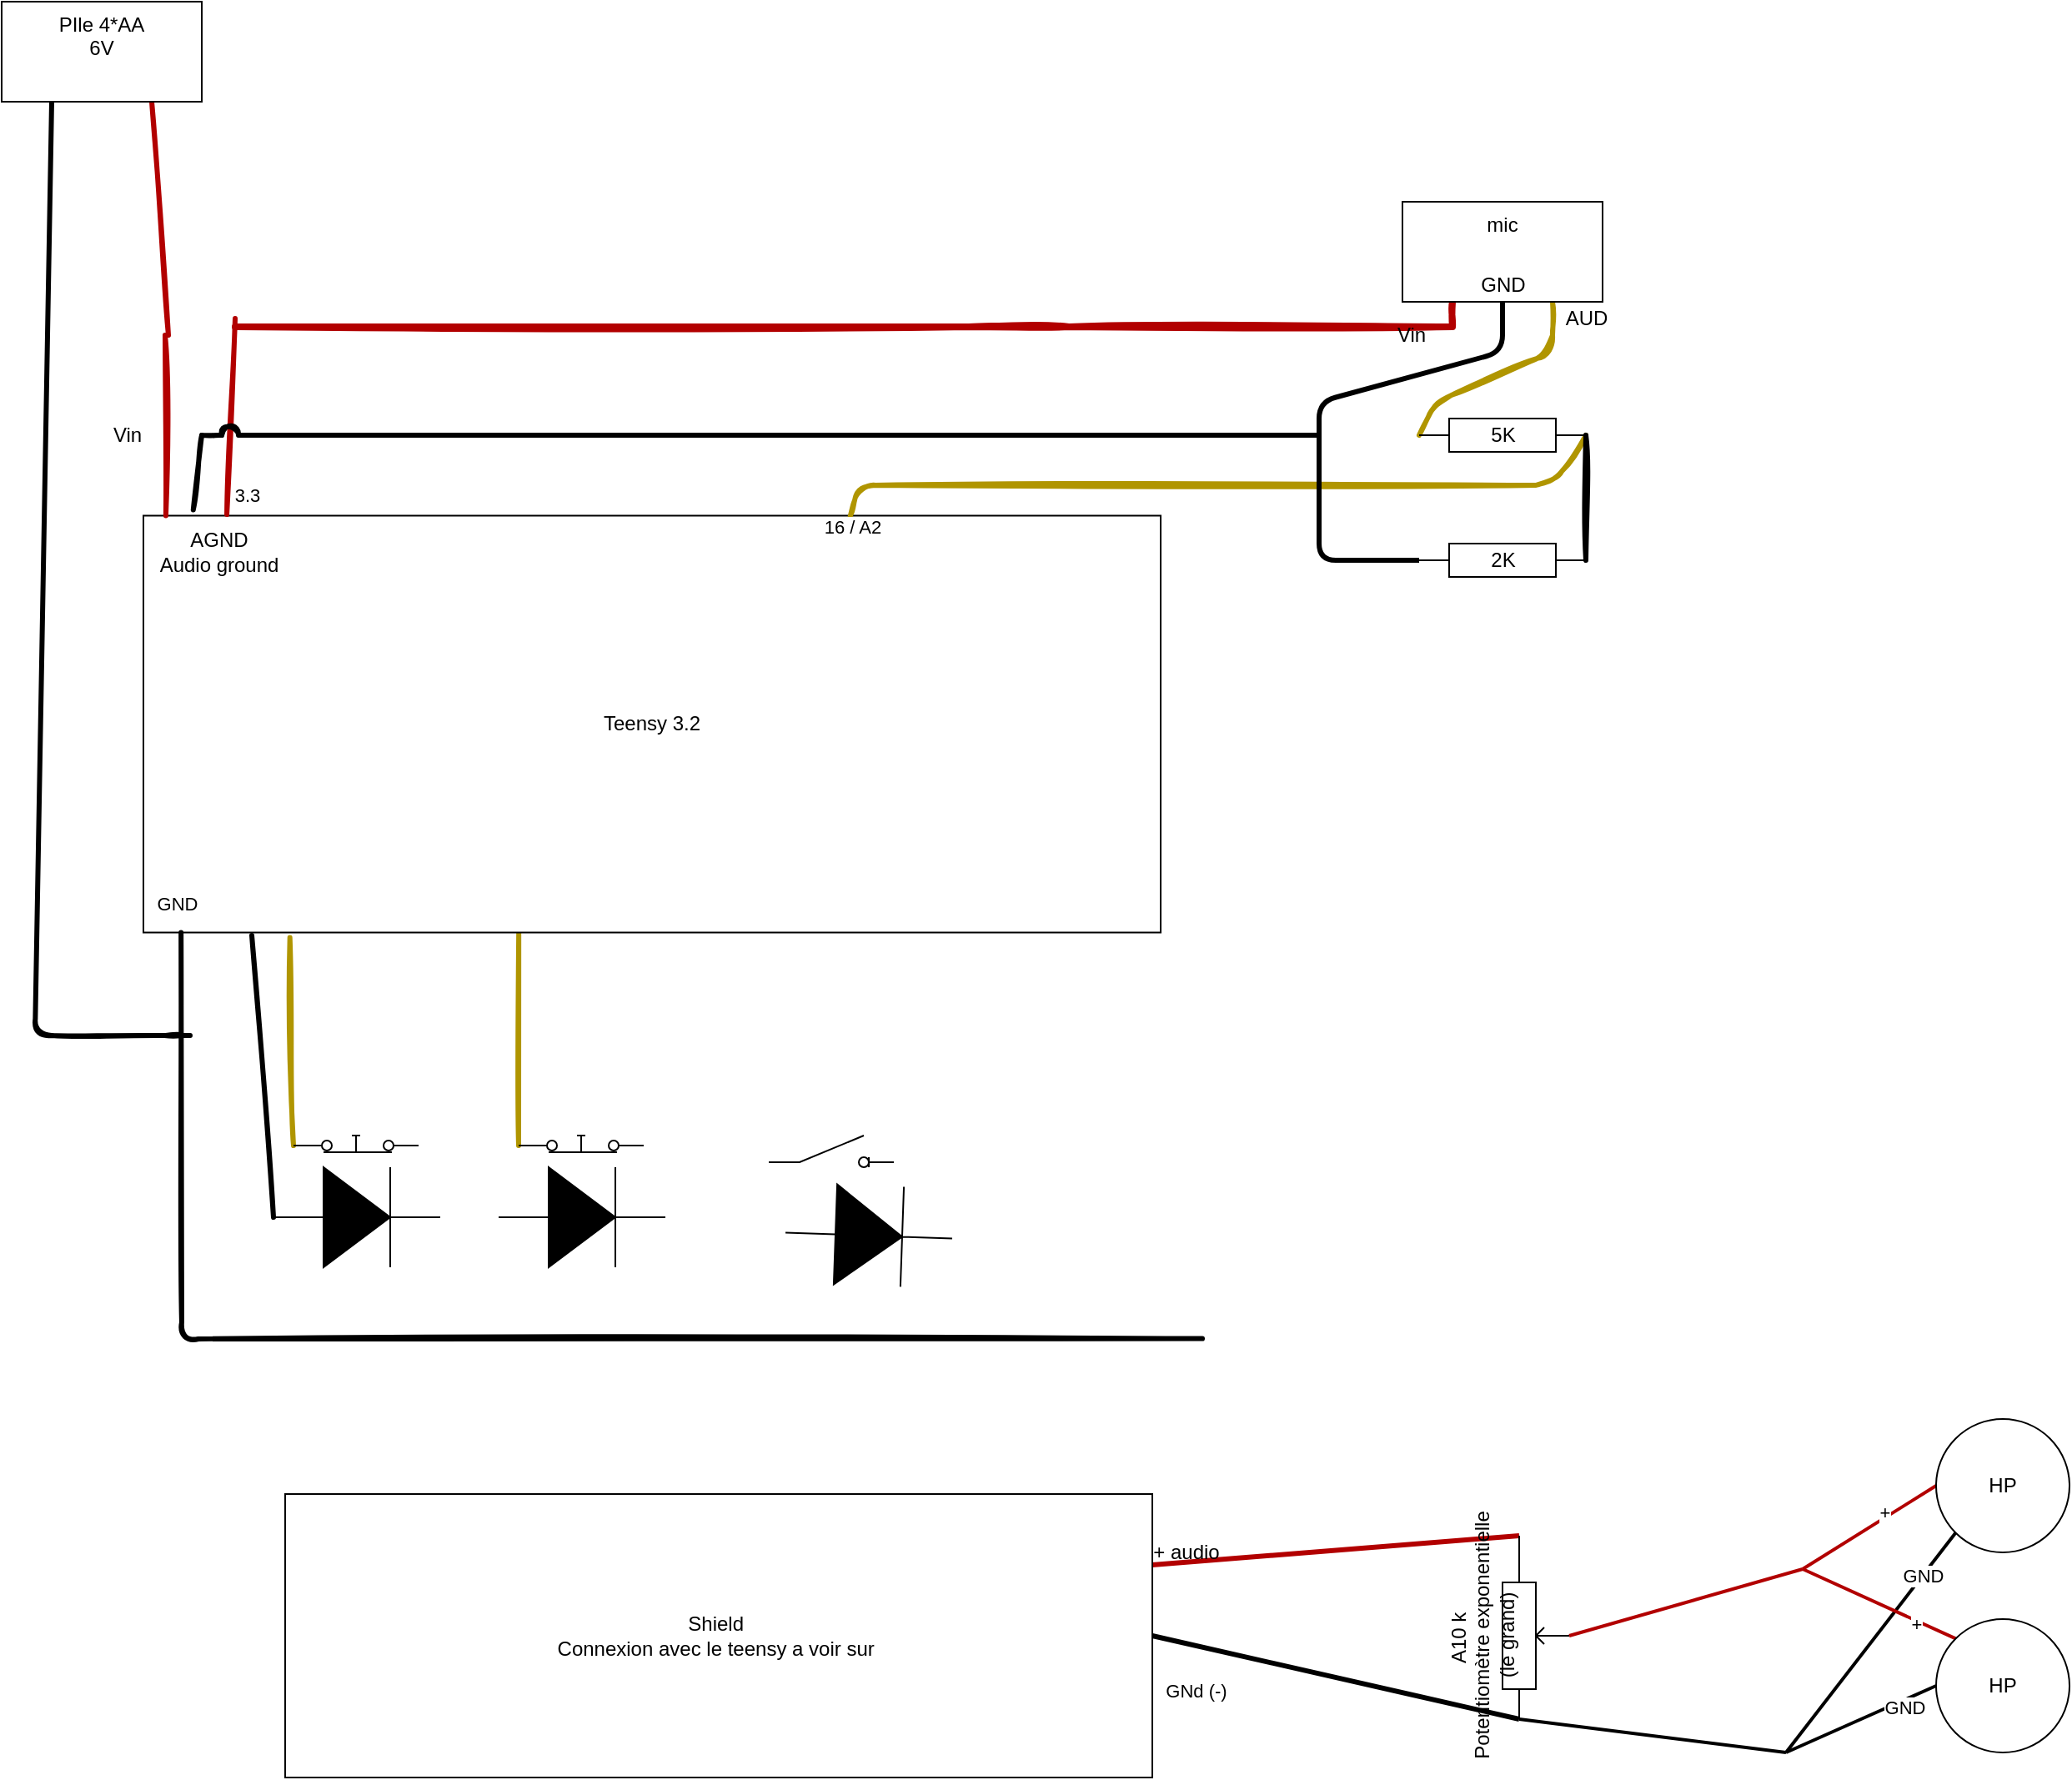 <mxfile version="15.4.3" type="github">
  <diagram name="Page-1" id="7e0a89b8-554c-2b80-1dc8-d5c74ca68de4">
    <mxGraphModel dx="1151" dy="1829" grid="1" gridSize="10" guides="1" tooltips="1" connect="1" arrows="1" fold="1" page="1" pageScale="1" pageWidth="1100" pageHeight="850" background="none" math="0" shadow="0">
      <root>
        <mxCell id="0" />
        <mxCell id="1" parent="0" />
        <mxCell id="th5WkZY910EmhiSI5jE_-78" style="edgeStyle=none;rounded=1;sketch=1;jumpStyle=arc;orthogonalLoop=1;jettySize=auto;html=1;exitX=0.144;exitY=1.012;exitDx=0;exitDy=0;entryX=0;entryY=0.6;entryDx=0;entryDy=0;entryPerimeter=0;endArrow=none;endFill=0;strokeWidth=3;fillColor=#e3c800;strokeColor=#B09500;exitPerimeter=0;" edge="1" parent="1" source="th5WkZY910EmhiSI5jE_-1" target="th5WkZY910EmhiSI5jE_-67">
          <mxGeometry relative="1" as="geometry" />
        </mxCell>
        <mxCell id="th5WkZY910EmhiSI5jE_-79" style="edgeStyle=none;rounded=1;sketch=1;jumpStyle=arc;orthogonalLoop=1;jettySize=auto;html=1;exitX=0.369;exitY=0.998;exitDx=0;exitDy=0;entryX=0;entryY=0.6;entryDx=0;entryDy=0;entryPerimeter=0;endArrow=none;endFill=0;strokeWidth=3;exitPerimeter=0;fillColor=#e3c800;strokeColor=#B09500;" edge="1" parent="1" source="th5WkZY910EmhiSI5jE_-1" target="th5WkZY910EmhiSI5jE_-69">
          <mxGeometry relative="1" as="geometry" />
        </mxCell>
        <mxCell id="th5WkZY910EmhiSI5jE_-82" style="edgeStyle=none;rounded=1;sketch=1;jumpStyle=arc;orthogonalLoop=1;jettySize=auto;html=1;entryX=0;entryY=0.5;entryDx=0;entryDy=0;entryPerimeter=0;endArrow=none;endFill=0;strokeWidth=3;" edge="1" parent="1" target="th5WkZY910EmhiSI5jE_-70">
          <mxGeometry relative="1" as="geometry">
            <mxPoint x="190" y="400" as="sourcePoint" />
          </mxGeometry>
        </mxCell>
        <mxCell id="th5WkZY910EmhiSI5jE_-1" value="Teensy 3.2" style="rounded=0;whiteSpace=wrap;html=1;" vertex="1" parent="1">
          <mxGeometry x="125" y="148.25" width="610" height="250" as="geometry" />
        </mxCell>
        <mxCell id="th5WkZY910EmhiSI5jE_-32" style="edgeStyle=none;rounded=1;orthogonalLoop=1;jettySize=auto;html=1;exitX=0.695;exitY=0;exitDx=0;exitDy=0;endArrow=none;endFill=0;sketch=1;jumpStyle=arc;strokeWidth=3;fillColor=#e3c800;strokeColor=#B09500;exitPerimeter=0;entryX=1;entryY=0.5;entryDx=0;entryDy=0;entryPerimeter=0;" edge="1" parent="1" source="th5WkZY910EmhiSI5jE_-1" target="th5WkZY910EmhiSI5jE_-53">
          <mxGeometry relative="1" as="geometry">
            <mxPoint x="890" y="130" as="targetPoint" />
            <mxPoint x="570" y="135" as="sourcePoint" />
            <Array as="points">
              <mxPoint x="554" y="130" />
              <mxPoint x="670" y="130" />
              <mxPoint x="790" y="130" />
              <mxPoint x="970" y="130" />
            </Array>
          </mxGeometry>
        </mxCell>
        <mxCell id="th5WkZY910EmhiSI5jE_-33" value="16 / A2" style="edgeLabel;html=1;align=center;verticalAlign=middle;resizable=0;points=[];" vertex="1" connectable="0" parent="th5WkZY910EmhiSI5jE_-32">
          <mxGeometry x="-0.532" y="-3" relative="1" as="geometry">
            <mxPoint x="-95" y="22" as="offset" />
          </mxGeometry>
        </mxCell>
        <mxCell id="th5WkZY910EmhiSI5jE_-46" style="edgeStyle=none;rounded=1;sketch=1;jumpStyle=arc;orthogonalLoop=1;jettySize=auto;html=1;exitX=0.049;exitY=-0.014;exitDx=0;exitDy=0;endArrow=none;endFill=0;exitPerimeter=0;strokeWidth=3;" edge="1" parent="1" source="th5WkZY910EmhiSI5jE_-1">
          <mxGeometry relative="1" as="geometry">
            <mxPoint x="160" y="100" as="targetPoint" />
          </mxGeometry>
        </mxCell>
        <mxCell id="th5WkZY910EmhiSI5jE_-47" style="edgeStyle=none;rounded=1;sketch=1;jumpStyle=arc;orthogonalLoop=1;jettySize=auto;html=1;exitX=0.082;exitY=-0.003;exitDx=0;exitDy=0;endArrow=none;endFill=0;exitPerimeter=0;fillColor=#e51400;strokeColor=#B20000;strokeWidth=3;" edge="1" parent="1" source="th5WkZY910EmhiSI5jE_-1">
          <mxGeometry relative="1" as="geometry">
            <mxPoint x="180" y="30" as="targetPoint" />
          </mxGeometry>
        </mxCell>
        <mxCell id="th5WkZY910EmhiSI5jE_-49" value="3.3" style="edgeLabel;html=1;align=center;verticalAlign=middle;resizable=0;points=[];" vertex="1" connectable="0" parent="th5WkZY910EmhiSI5jE_-47">
          <mxGeometry x="-0.332" y="-3" relative="1" as="geometry">
            <mxPoint x="7" y="28" as="offset" />
          </mxGeometry>
        </mxCell>
        <mxCell id="th5WkZY910EmhiSI5jE_-51" style="edgeStyle=none;rounded=1;sketch=1;jumpStyle=arc;orthogonalLoop=1;jettySize=auto;html=1;exitX=0.037;exitY=1;exitDx=0;exitDy=0;endArrow=none;endFill=0;strokeWidth=3;exitPerimeter=0;" edge="1" parent="1" source="th5WkZY910EmhiSI5jE_-1">
          <mxGeometry relative="1" as="geometry">
            <mxPoint x="760" y="641.811" as="targetPoint" />
            <Array as="points">
              <mxPoint x="148" y="642" />
            </Array>
          </mxGeometry>
        </mxCell>
        <mxCell id="th5WkZY910EmhiSI5jE_-52" value="GND" style="edgeLabel;html=1;align=center;verticalAlign=middle;resizable=0;points=[];" vertex="1" connectable="0" parent="th5WkZY910EmhiSI5jE_-51">
          <mxGeometry x="-0.522" y="-3" relative="1" as="geometry">
            <mxPoint y="-222" as="offset" />
          </mxGeometry>
        </mxCell>
        <mxCell id="th5WkZY910EmhiSI5jE_-35" style="edgeStyle=none;rounded=0;orthogonalLoop=1;jettySize=auto;html=1;exitX=0.25;exitY=1;exitDx=0;exitDy=0;endArrow=none;endFill=0;fillColor=#e51400;strokeColor=#B20000;sketch=1;strokeWidth=4;" edge="1" parent="1" source="th5WkZY910EmhiSI5jE_-34">
          <mxGeometry relative="1" as="geometry">
            <mxPoint x="180" y="35" as="targetPoint" />
            <Array as="points">
              <mxPoint x="910" y="35" />
              <mxPoint x="680" y="35" />
              <mxPoint x="620" y="35" />
            </Array>
          </mxGeometry>
        </mxCell>
        <mxCell id="th5WkZY910EmhiSI5jE_-36" style="edgeStyle=none;rounded=1;orthogonalLoop=1;jettySize=auto;html=1;exitX=0.5;exitY=1;exitDx=0;exitDy=0;endArrow=none;endFill=0;strokeWidth=3;entryX=0;entryY=0.5;entryDx=0;entryDy=0;entryPerimeter=0;" edge="1" parent="1" source="th5WkZY910EmhiSI5jE_-34" target="th5WkZY910EmhiSI5jE_-54">
          <mxGeometry relative="1" as="geometry">
            <mxPoint x="880" y="175" as="targetPoint" />
            <Array as="points">
              <mxPoint x="940" y="50" />
              <mxPoint x="830" y="80" />
              <mxPoint x="830" y="175" />
            </Array>
          </mxGeometry>
        </mxCell>
        <mxCell id="th5WkZY910EmhiSI5jE_-39" style="edgeStyle=none;rounded=1;sketch=1;jumpStyle=arc;orthogonalLoop=1;jettySize=auto;html=1;exitX=0.75;exitY=1;exitDx=0;exitDy=0;endArrow=none;endFill=0;fillColor=#e3c800;strokeColor=#B09500;strokeWidth=3;entryX=0;entryY=0.5;entryDx=0;entryDy=0;entryPerimeter=0;" edge="1" parent="1" source="th5WkZY910EmhiSI5jE_-34" target="th5WkZY910EmhiSI5jE_-53">
          <mxGeometry relative="1" as="geometry">
            <mxPoint x="1080" y="120" as="targetPoint" />
            <Array as="points">
              <mxPoint x="970" y="50" />
              <mxPoint x="900" y="80" />
            </Array>
          </mxGeometry>
        </mxCell>
        <mxCell id="th5WkZY910EmhiSI5jE_-34" value="mic" style="rounded=0;whiteSpace=wrap;html=1;align=center;verticalAlign=top;" vertex="1" parent="1">
          <mxGeometry x="880" y="-40" width="120" height="60" as="geometry" />
        </mxCell>
        <mxCell id="th5WkZY910EmhiSI5jE_-40" value="AUD" style="text;html=1;align=center;verticalAlign=middle;resizable=0;points=[];autosize=1;strokeColor=none;fillColor=none;" vertex="1" parent="1">
          <mxGeometry x="970" y="20" width="40" height="20" as="geometry" />
        </mxCell>
        <mxCell id="th5WkZY910EmhiSI5jE_-41" value="GND" style="text;html=1;align=center;verticalAlign=middle;resizable=0;points=[];autosize=1;strokeColor=none;fillColor=none;" vertex="1" parent="1">
          <mxGeometry x="920" width="40" height="20" as="geometry" />
        </mxCell>
        <mxCell id="th5WkZY910EmhiSI5jE_-42" value="Vin" style="text;html=1;align=center;verticalAlign=middle;resizable=0;points=[];autosize=1;strokeColor=none;fillColor=none;" vertex="1" parent="1">
          <mxGeometry x="870" y="30" width="30" height="20" as="geometry" />
        </mxCell>
        <mxCell id="th5WkZY910EmhiSI5jE_-45" value="" style="group" vertex="1" connectable="0" parent="1">
          <mxGeometry x="100" y="40" width="38.46" height="108.25" as="geometry" />
        </mxCell>
        <mxCell id="th5WkZY910EmhiSI5jE_-43" style="edgeStyle=none;rounded=1;sketch=1;jumpStyle=arc;orthogonalLoop=1;jettySize=auto;html=1;exitX=0.086;exitY=-0.007;exitDx=0;exitDy=0;endArrow=none;endFill=0;exitPerimeter=0;strokeWidth=3;fillColor=#e51400;strokeColor=#B20000;" edge="1" parent="th5WkZY910EmhiSI5jE_-45">
          <mxGeometry relative="1" as="geometry">
            <mxPoint x="38" as="targetPoint" />
            <mxPoint x="38.46" y="108.25" as="sourcePoint" />
          </mxGeometry>
        </mxCell>
        <mxCell id="th5WkZY910EmhiSI5jE_-44" value="Vin" style="text;html=1;align=center;verticalAlign=middle;resizable=0;points=[];autosize=1;strokeColor=none;fillColor=none;" vertex="1" parent="th5WkZY910EmhiSI5jE_-45">
          <mxGeometry y="50" width="30" height="20" as="geometry" />
        </mxCell>
        <mxCell id="th5WkZY910EmhiSI5jE_-48" value="AGND&lt;br&gt;Audio ground" style="text;html=1;align=center;verticalAlign=middle;resizable=0;points=[];autosize=1;strokeColor=none;fillColor=none;" vertex="1" parent="1">
          <mxGeometry x="125" y="155" width="90" height="30" as="geometry" />
        </mxCell>
        <mxCell id="th5WkZY910EmhiSI5jE_-60" style="edgeStyle=none;rounded=1;sketch=1;jumpStyle=arc;orthogonalLoop=1;jettySize=auto;html=1;endArrow=none;endFill=0;strokeWidth=3;" edge="1" parent="1">
          <mxGeometry relative="1" as="geometry">
            <mxPoint x="160" y="100" as="targetPoint" />
            <mxPoint x="830" y="100" as="sourcePoint" />
            <Array as="points">
              <mxPoint x="760" y="100" />
            </Array>
          </mxGeometry>
        </mxCell>
        <mxCell id="th5WkZY910EmhiSI5jE_-61" value="" style="group" vertex="1" connectable="0" parent="1">
          <mxGeometry x="890" y="90" width="100" height="95" as="geometry" />
        </mxCell>
        <mxCell id="th5WkZY910EmhiSI5jE_-53" value="5K" style="pointerEvents=1;verticalLabelPosition=middle;shadow=0;dashed=0;align=center;html=1;verticalAlign=middle;shape=mxgraph.electrical.resistors.resistor_1;labelPosition=center;" vertex="1" parent="th5WkZY910EmhiSI5jE_-61">
          <mxGeometry width="100" height="20" as="geometry" />
        </mxCell>
        <mxCell id="th5WkZY910EmhiSI5jE_-54" value="2K" style="pointerEvents=1;verticalLabelPosition=middle;shadow=0;dashed=0;align=center;html=1;verticalAlign=middle;shape=mxgraph.electrical.resistors.resistor_1;labelPosition=center;" vertex="1" parent="th5WkZY910EmhiSI5jE_-61">
          <mxGeometry y="75" width="100" height="20" as="geometry" />
        </mxCell>
        <mxCell id="th5WkZY910EmhiSI5jE_-58" style="edgeStyle=none;rounded=1;sketch=1;jumpStyle=arc;orthogonalLoop=1;jettySize=auto;html=1;exitX=1;exitY=0.5;exitDx=0;exitDy=0;exitPerimeter=0;entryX=1;entryY=0.5;entryDx=0;entryDy=0;entryPerimeter=0;endArrow=none;endFill=0;strokeWidth=3;" edge="1" parent="th5WkZY910EmhiSI5jE_-61" source="th5WkZY910EmhiSI5jE_-54" target="th5WkZY910EmhiSI5jE_-53">
          <mxGeometry relative="1" as="geometry" />
        </mxCell>
        <mxCell id="th5WkZY910EmhiSI5jE_-66" style="edgeStyle=none;rounded=1;sketch=1;jumpStyle=arc;orthogonalLoop=1;jettySize=auto;html=1;endArrow=none;endFill=0;strokeWidth=3;" edge="1" parent="1">
          <mxGeometry relative="1" as="geometry">
            <mxPoint x="153" y="460" as="targetPoint" />
            <mxPoint x="150" y="460" as="sourcePoint" />
          </mxGeometry>
        </mxCell>
        <mxCell id="th5WkZY910EmhiSI5jE_-64" style="edgeStyle=none;rounded=1;sketch=1;jumpStyle=arc;orthogonalLoop=1;jettySize=auto;html=1;exitX=0.75;exitY=1;exitDx=0;exitDy=0;endArrow=none;endFill=0;strokeWidth=3;fillColor=#e51400;strokeColor=#B20000;" edge="1" parent="1" source="th5WkZY910EmhiSI5jE_-63">
          <mxGeometry relative="1" as="geometry">
            <mxPoint x="140" y="40" as="targetPoint" />
          </mxGeometry>
        </mxCell>
        <mxCell id="th5WkZY910EmhiSI5jE_-65" style="edgeStyle=none;rounded=1;sketch=1;jumpStyle=arc;orthogonalLoop=1;jettySize=auto;html=1;exitX=0.25;exitY=1;exitDx=0;exitDy=0;endArrow=none;endFill=0;strokeWidth=3;" edge="1" parent="1" source="th5WkZY910EmhiSI5jE_-63">
          <mxGeometry relative="1" as="geometry">
            <mxPoint x="150" y="460" as="targetPoint" />
            <Array as="points">
              <mxPoint x="60" y="460" />
            </Array>
          </mxGeometry>
        </mxCell>
        <mxCell id="th5WkZY910EmhiSI5jE_-63" value="PIle 4*AA&lt;br&gt;6V" style="rounded=0;whiteSpace=wrap;html=1;align=center;verticalAlign=top;" vertex="1" parent="1">
          <mxGeometry x="40" y="-160" width="120" height="60" as="geometry" />
        </mxCell>
        <mxCell id="th5WkZY910EmhiSI5jE_-67" value="" style="pointerEvents=1;verticalLabelPosition=bottom;shadow=0;dashed=0;align=center;html=1;verticalAlign=top;shape=mxgraph.electrical.electro-mechanical.push_switch_nc;" vertex="1" parent="1">
          <mxGeometry x="215" y="520" width="75" height="10" as="geometry" />
        </mxCell>
        <mxCell id="th5WkZY910EmhiSI5jE_-68" value="" style="pointerEvents=1;verticalLabelPosition=bottom;shadow=0;dashed=0;align=center;html=1;verticalAlign=top;shape=mxgraph.electrical.electro-mechanical.switch_disconnector;" vertex="1" parent="1">
          <mxGeometry x="500" y="520" width="75" height="19" as="geometry" />
        </mxCell>
        <mxCell id="th5WkZY910EmhiSI5jE_-69" value="" style="pointerEvents=1;verticalLabelPosition=bottom;shadow=0;dashed=0;align=center;html=1;verticalAlign=top;shape=mxgraph.electrical.electro-mechanical.push_switch_nc;" vertex="1" parent="1">
          <mxGeometry x="350" y="520" width="75" height="10" as="geometry" />
        </mxCell>
        <mxCell id="th5WkZY910EmhiSI5jE_-70" value="" style="pointerEvents=1;fillColor=strokeColor;verticalLabelPosition=bottom;shadow=0;dashed=0;align=center;html=1;verticalAlign=top;shape=mxgraph.electrical.diodes.diode;" vertex="1" parent="1">
          <mxGeometry x="203" y="539" width="100" height="60" as="geometry" />
        </mxCell>
        <mxCell id="th5WkZY910EmhiSI5jE_-71" value="" style="pointerEvents=1;fillColor=strokeColor;verticalLabelPosition=bottom;shadow=0;dashed=0;align=center;html=1;verticalAlign=top;shape=mxgraph.electrical.diodes.diode;" vertex="1" parent="1">
          <mxGeometry x="338" y="539" width="100" height="60" as="geometry" />
        </mxCell>
        <mxCell id="th5WkZY910EmhiSI5jE_-72" value="" style="pointerEvents=1;fillColor=strokeColor;verticalLabelPosition=bottom;shadow=0;dashed=0;align=center;html=1;verticalAlign=top;shape=mxgraph.electrical.diodes.diode;rotation=2;" vertex="1" parent="1">
          <mxGeometry x="510" y="550" width="100" height="60" as="geometry" />
        </mxCell>
        <mxCell id="th5WkZY910EmhiSI5jE_-73" value="" style="group" vertex="1" connectable="0" parent="1">
          <mxGeometry x="210" y="690" width="1070" height="215" as="geometry" />
        </mxCell>
        <mxCell id="th5WkZY910EmhiSI5jE_-14" style="edgeStyle=none;rounded=0;orthogonalLoop=1;jettySize=auto;html=1;exitX=0.5;exitY=1;exitDx=0;exitDy=0;exitPerimeter=0;endArrow=none;endFill=0;fillColor=#e51400;strokeColor=#B20000;strokeWidth=2;" edge="1" parent="th5WkZY910EmhiSI5jE_-73" source="th5WkZY910EmhiSI5jE_-3">
          <mxGeometry relative="1" as="geometry">
            <mxPoint x="910" y="90" as="targetPoint" />
          </mxGeometry>
        </mxCell>
        <mxCell id="th5WkZY910EmhiSI5jE_-15" style="edgeStyle=none;rounded=0;orthogonalLoop=1;jettySize=auto;html=1;entryX=1;entryY=0.25;entryDx=0;entryDy=0;endArrow=none;endFill=0;strokeWidth=3;fillColor=#e51400;strokeColor=#B20000;" edge="1" parent="th5WkZY910EmhiSI5jE_-73" target="th5WkZY910EmhiSI5jE_-4">
          <mxGeometry relative="1" as="geometry">
            <mxPoint x="740" y="70" as="sourcePoint" />
          </mxGeometry>
        </mxCell>
        <mxCell id="th5WkZY910EmhiSI5jE_-16" style="edgeStyle=none;rounded=0;orthogonalLoop=1;jettySize=auto;html=1;exitX=1;exitY=0.25;exitDx=0;exitDy=0;exitPerimeter=0;endArrow=none;endFill=0;" edge="1" parent="th5WkZY910EmhiSI5jE_-73" source="th5WkZY910EmhiSI5jE_-3">
          <mxGeometry relative="1" as="geometry">
            <mxPoint x="740" y="70" as="targetPoint" />
          </mxGeometry>
        </mxCell>
        <mxCell id="th5WkZY910EmhiSI5jE_-30" style="edgeStyle=none;rounded=0;orthogonalLoop=1;jettySize=auto;html=1;exitX=0;exitY=0.25;exitDx=0;exitDy=0;exitPerimeter=0;endArrow=none;endFill=0;strokeWidth=2;" edge="1" parent="th5WkZY910EmhiSI5jE_-73" source="th5WkZY910EmhiSI5jE_-3">
          <mxGeometry relative="1" as="geometry">
            <mxPoint x="900" y="200" as="targetPoint" />
          </mxGeometry>
        </mxCell>
        <mxCell id="th5WkZY910EmhiSI5jE_-3" value="A10 k&amp;nbsp;&lt;br&gt;Potentiomètre exponentielle&lt;br&gt;(le grand)" style="pointerEvents=1;verticalLabelPosition=top;shadow=0;dashed=0;align=center;html=1;verticalAlign=top;shape=mxgraph.electrical.resistors.potentiometer_1;labelPosition=center;rotation=-90;horizontal=1;" vertex="1" parent="th5WkZY910EmhiSI5jE_-73">
          <mxGeometry x="700" y="110" width="100" height="40" as="geometry" />
        </mxCell>
        <mxCell id="th5WkZY910EmhiSI5jE_-6" style="edgeStyle=none;rounded=0;orthogonalLoop=1;jettySize=auto;html=1;exitX=1;exitY=0.5;exitDx=0;exitDy=0;entryX=0;entryY=0.25;entryDx=0;entryDy=0;entryPerimeter=0;endArrow=none;endFill=0;strokeWidth=3;" edge="1" parent="th5WkZY910EmhiSI5jE_-73" source="th5WkZY910EmhiSI5jE_-4" target="th5WkZY910EmhiSI5jE_-3">
          <mxGeometry relative="1" as="geometry" />
        </mxCell>
        <mxCell id="th5WkZY910EmhiSI5jE_-11" value="GNd (-)" style="edgeLabel;html=1;align=center;verticalAlign=middle;resizable=0;points=[];" vertex="1" connectable="0" parent="th5WkZY910EmhiSI5jE_-6">
          <mxGeometry x="-0.648" y="3" relative="1" as="geometry">
            <mxPoint x="-13" y="27" as="offset" />
          </mxGeometry>
        </mxCell>
        <mxCell id="th5WkZY910EmhiSI5jE_-4" value="Shield&amp;nbsp;&lt;br&gt;Connexion avec le teensy a voir sur&amp;nbsp;&lt;br&gt;" style="rounded=0;whiteSpace=wrap;html=1;" vertex="1" parent="th5WkZY910EmhiSI5jE_-73">
          <mxGeometry y="45" width="520" height="170" as="geometry" />
        </mxCell>
        <mxCell id="th5WkZY910EmhiSI5jE_-17" style="edgeStyle=none;rounded=0;orthogonalLoop=1;jettySize=auto;html=1;exitX=0;exitY=0.5;exitDx=0;exitDy=0;endArrow=none;endFill=0;fillColor=#e51400;strokeColor=#B20000;strokeWidth=2;" edge="1" parent="th5WkZY910EmhiSI5jE_-73" source="th5WkZY910EmhiSI5jE_-7">
          <mxGeometry relative="1" as="geometry">
            <mxPoint x="910" y="90" as="targetPoint" />
          </mxGeometry>
        </mxCell>
        <mxCell id="th5WkZY910EmhiSI5jE_-24" value="+" style="edgeLabel;html=1;align=center;verticalAlign=middle;resizable=0;points=[];" vertex="1" connectable="0" parent="th5WkZY910EmhiSI5jE_-17">
          <mxGeometry x="-0.26" y="-3" relative="1" as="geometry">
            <mxPoint as="offset" />
          </mxGeometry>
        </mxCell>
        <mxCell id="th5WkZY910EmhiSI5jE_-20" style="edgeStyle=none;rounded=0;orthogonalLoop=1;jettySize=auto;html=1;exitX=0;exitY=1;exitDx=0;exitDy=0;endArrow=none;endFill=0;strokeWidth=2;" edge="1" parent="th5WkZY910EmhiSI5jE_-73" source="th5WkZY910EmhiSI5jE_-7">
          <mxGeometry relative="1" as="geometry">
            <mxPoint x="900" y="200" as="targetPoint" />
          </mxGeometry>
        </mxCell>
        <mxCell id="th5WkZY910EmhiSI5jE_-27" value="GND" style="edgeLabel;html=1;align=center;verticalAlign=middle;resizable=0;points=[];" vertex="1" connectable="0" parent="th5WkZY910EmhiSI5jE_-20">
          <mxGeometry x="-0.608" relative="1" as="geometry">
            <mxPoint as="offset" />
          </mxGeometry>
        </mxCell>
        <mxCell id="th5WkZY910EmhiSI5jE_-7" value="HP" style="ellipse;whiteSpace=wrap;html=1;aspect=fixed;" vertex="1" parent="th5WkZY910EmhiSI5jE_-73">
          <mxGeometry x="990" width="80" height="80" as="geometry" />
        </mxCell>
        <mxCell id="th5WkZY910EmhiSI5jE_-18" style="edgeStyle=none;rounded=0;orthogonalLoop=1;jettySize=auto;html=1;exitX=0;exitY=0;exitDx=0;exitDy=0;endArrow=none;endFill=0;fillColor=#e51400;strokeColor=#B20000;strokeWidth=2;" edge="1" parent="th5WkZY910EmhiSI5jE_-73" source="th5WkZY910EmhiSI5jE_-8">
          <mxGeometry relative="1" as="geometry">
            <mxPoint x="910" y="90" as="targetPoint" />
          </mxGeometry>
        </mxCell>
        <mxCell id="th5WkZY910EmhiSI5jE_-29" value="+" style="edgeLabel;html=1;align=center;verticalAlign=middle;resizable=0;points=[];" vertex="1" connectable="0" parent="th5WkZY910EmhiSI5jE_-18">
          <mxGeometry x="-0.501" y="2" relative="1" as="geometry">
            <mxPoint as="offset" />
          </mxGeometry>
        </mxCell>
        <mxCell id="th5WkZY910EmhiSI5jE_-19" style="edgeStyle=none;rounded=0;orthogonalLoop=1;jettySize=auto;html=1;exitX=0;exitY=0.5;exitDx=0;exitDy=0;endArrow=none;endFill=0;strokeWidth=2;" edge="1" parent="th5WkZY910EmhiSI5jE_-73" source="th5WkZY910EmhiSI5jE_-8">
          <mxGeometry relative="1" as="geometry">
            <mxPoint x="900" y="200" as="targetPoint" />
          </mxGeometry>
        </mxCell>
        <mxCell id="th5WkZY910EmhiSI5jE_-28" value="GND" style="edgeLabel;html=1;align=center;verticalAlign=middle;resizable=0;points=[];" vertex="1" connectable="0" parent="th5WkZY910EmhiSI5jE_-19">
          <mxGeometry x="-0.546" y="3" relative="1" as="geometry">
            <mxPoint y="1" as="offset" />
          </mxGeometry>
        </mxCell>
        <mxCell id="th5WkZY910EmhiSI5jE_-8" value="HP" style="ellipse;whiteSpace=wrap;html=1;aspect=fixed;" vertex="1" parent="th5WkZY910EmhiSI5jE_-73">
          <mxGeometry x="990" y="120" width="80" height="80" as="geometry" />
        </mxCell>
        <mxCell id="th5WkZY910EmhiSI5jE_-9" style="edgeStyle=none;rounded=0;orthogonalLoop=1;jettySize=auto;html=1;exitX=1;exitY=0.5;exitDx=0;exitDy=0;endArrow=none;endFill=0;" edge="1" parent="th5WkZY910EmhiSI5jE_-73" source="th5WkZY910EmhiSI5jE_-4" target="th5WkZY910EmhiSI5jE_-4">
          <mxGeometry relative="1" as="geometry" />
        </mxCell>
        <mxCell id="th5WkZY910EmhiSI5jE_-13" value="+ audio" style="text;html=1;align=center;verticalAlign=middle;resizable=0;points=[];autosize=1;strokeColor=none;fillColor=none;" vertex="1" parent="th5WkZY910EmhiSI5jE_-73">
          <mxGeometry x="510" y="70" width="60" height="20" as="geometry" />
        </mxCell>
      </root>
    </mxGraphModel>
  </diagram>
</mxfile>
